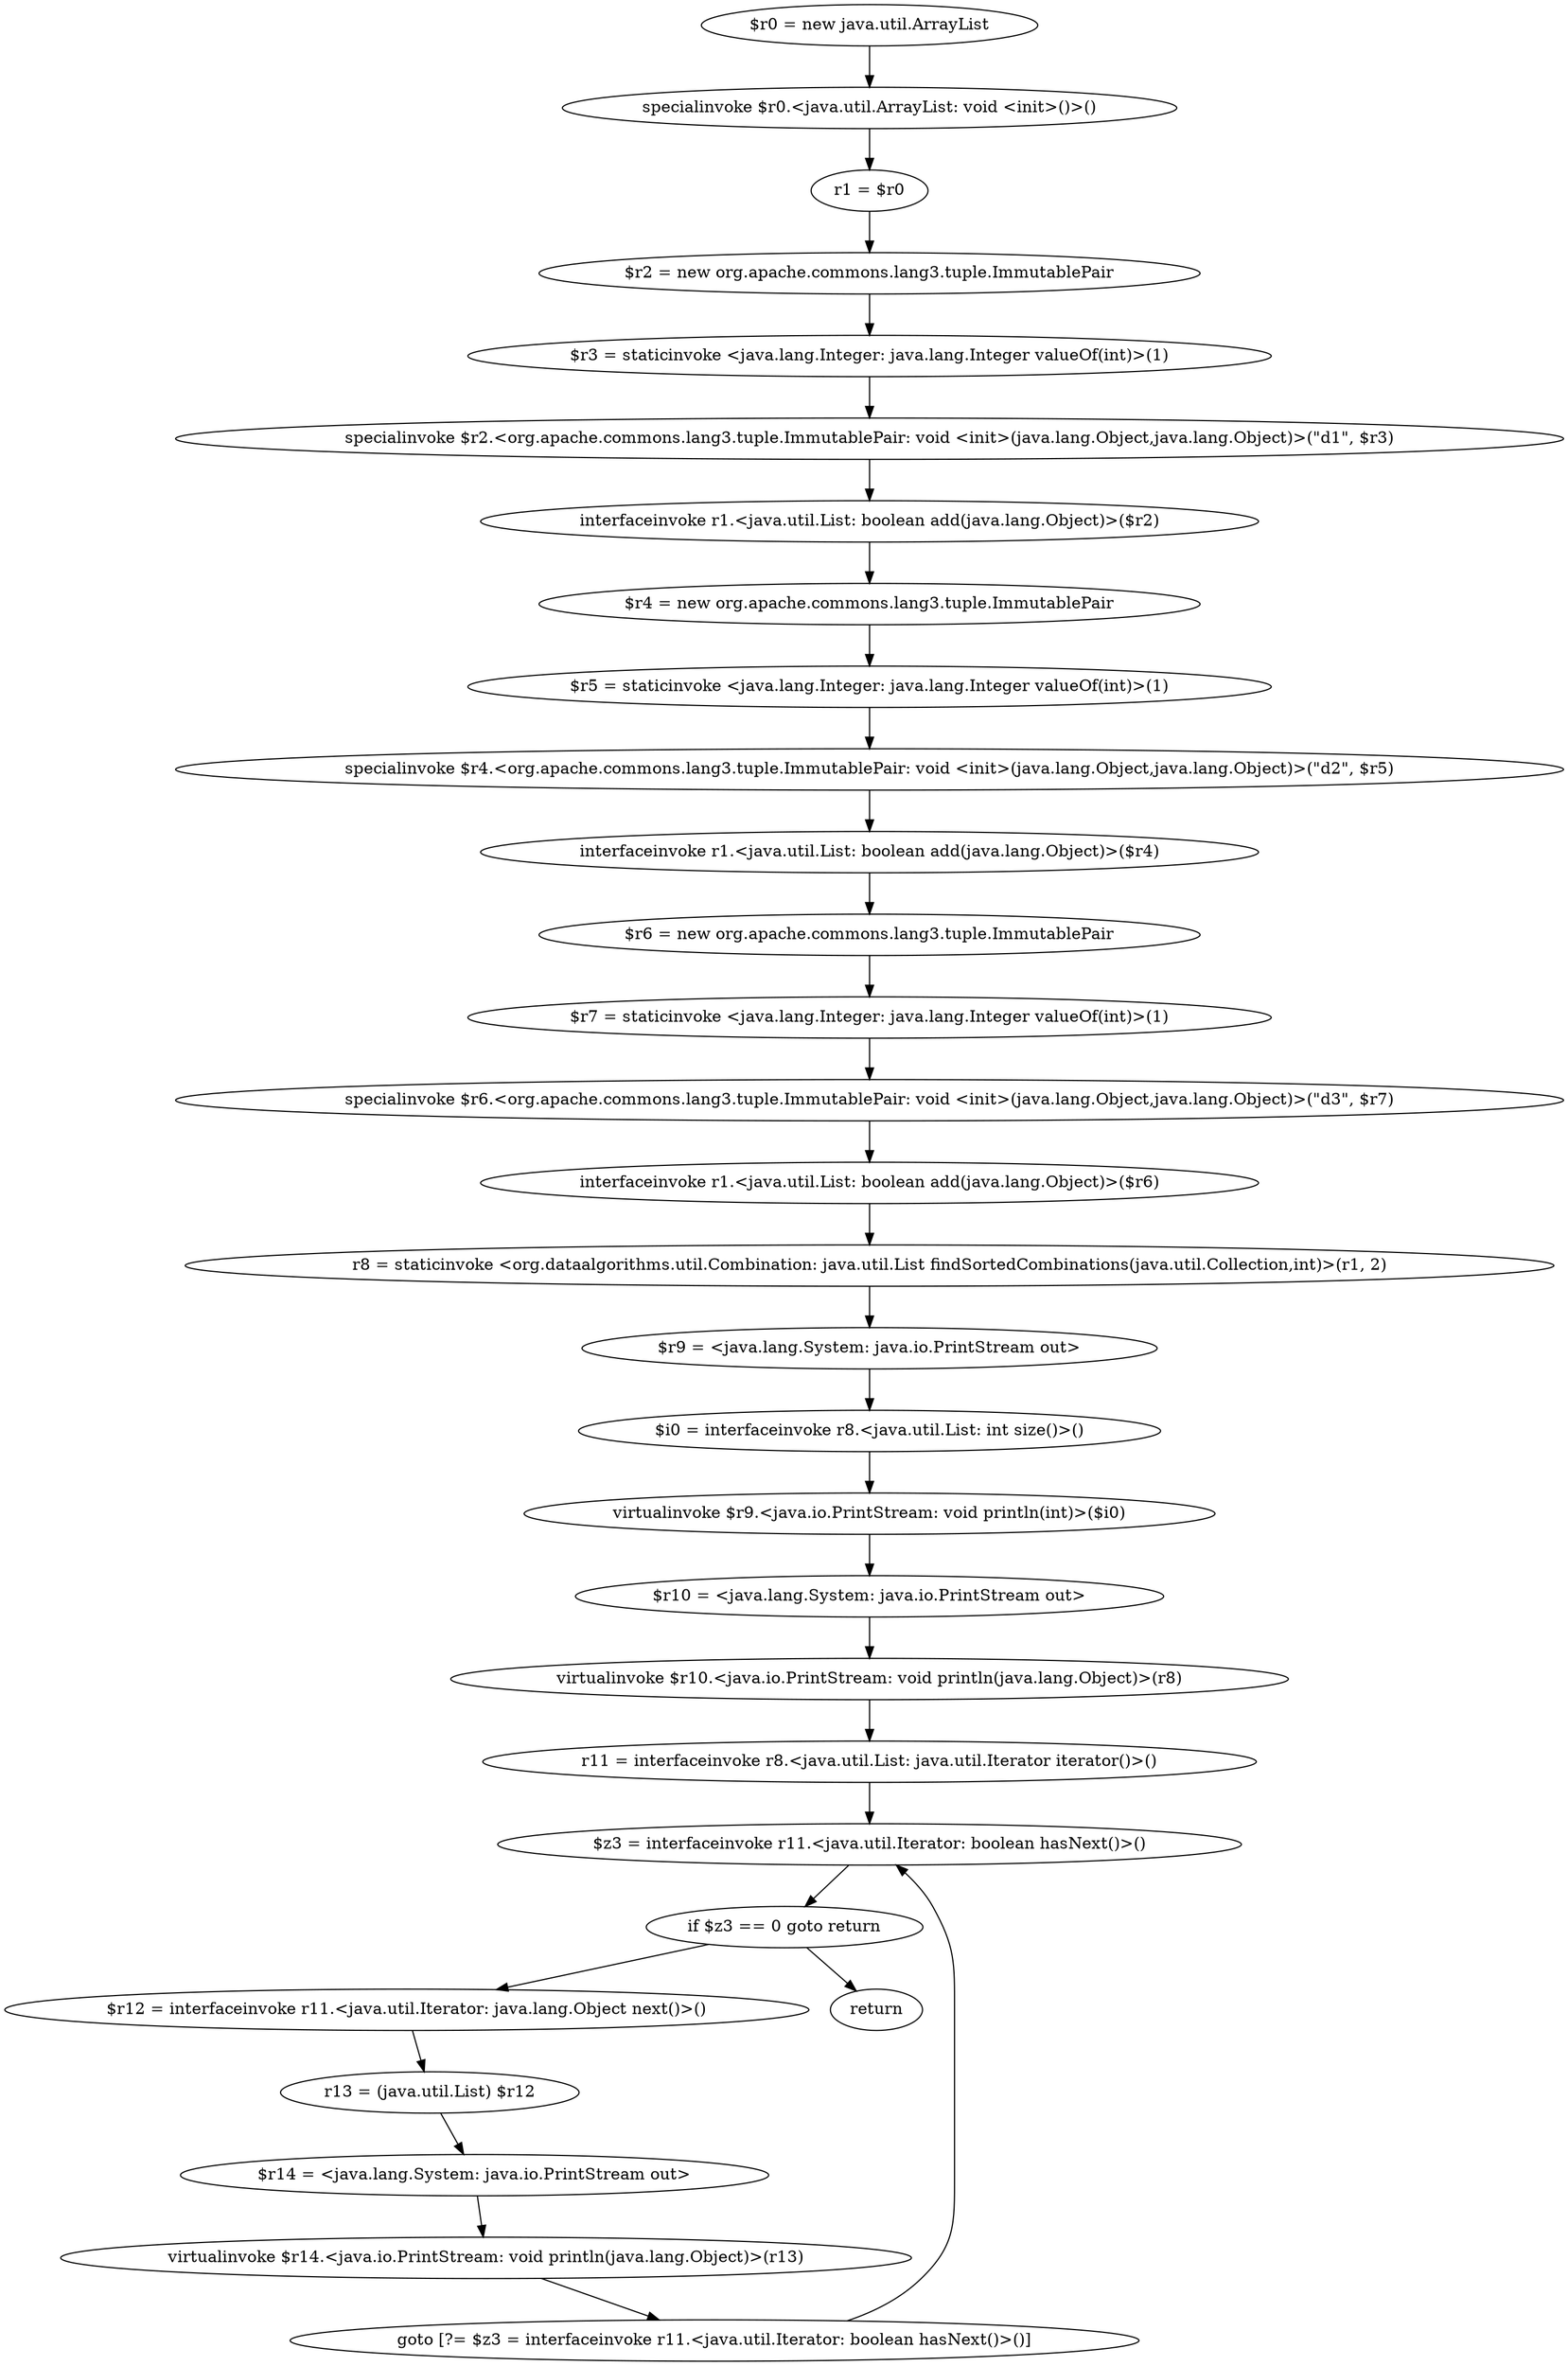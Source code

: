 digraph "unitGraph" {
    "$r0 = new java.util.ArrayList"
    "specialinvoke $r0.<java.util.ArrayList: void <init>()>()"
    "r1 = $r0"
    "$r2 = new org.apache.commons.lang3.tuple.ImmutablePair"
    "$r3 = staticinvoke <java.lang.Integer: java.lang.Integer valueOf(int)>(1)"
    "specialinvoke $r2.<org.apache.commons.lang3.tuple.ImmutablePair: void <init>(java.lang.Object,java.lang.Object)>(\"d1\", $r3)"
    "interfaceinvoke r1.<java.util.List: boolean add(java.lang.Object)>($r2)"
    "$r4 = new org.apache.commons.lang3.tuple.ImmutablePair"
    "$r5 = staticinvoke <java.lang.Integer: java.lang.Integer valueOf(int)>(1)"
    "specialinvoke $r4.<org.apache.commons.lang3.tuple.ImmutablePair: void <init>(java.lang.Object,java.lang.Object)>(\"d2\", $r5)"
    "interfaceinvoke r1.<java.util.List: boolean add(java.lang.Object)>($r4)"
    "$r6 = new org.apache.commons.lang3.tuple.ImmutablePair"
    "$r7 = staticinvoke <java.lang.Integer: java.lang.Integer valueOf(int)>(1)"
    "specialinvoke $r6.<org.apache.commons.lang3.tuple.ImmutablePair: void <init>(java.lang.Object,java.lang.Object)>(\"d3\", $r7)"
    "interfaceinvoke r1.<java.util.List: boolean add(java.lang.Object)>($r6)"
    "r8 = staticinvoke <org.dataalgorithms.util.Combination: java.util.List findSortedCombinations(java.util.Collection,int)>(r1, 2)"
    "$r9 = <java.lang.System: java.io.PrintStream out>"
    "$i0 = interfaceinvoke r8.<java.util.List: int size()>()"
    "virtualinvoke $r9.<java.io.PrintStream: void println(int)>($i0)"
    "$r10 = <java.lang.System: java.io.PrintStream out>"
    "virtualinvoke $r10.<java.io.PrintStream: void println(java.lang.Object)>(r8)"
    "r11 = interfaceinvoke r8.<java.util.List: java.util.Iterator iterator()>()"
    "$z3 = interfaceinvoke r11.<java.util.Iterator: boolean hasNext()>()"
    "if $z3 == 0 goto return"
    "$r12 = interfaceinvoke r11.<java.util.Iterator: java.lang.Object next()>()"
    "r13 = (java.util.List) $r12"
    "$r14 = <java.lang.System: java.io.PrintStream out>"
    "virtualinvoke $r14.<java.io.PrintStream: void println(java.lang.Object)>(r13)"
    "goto [?= $z3 = interfaceinvoke r11.<java.util.Iterator: boolean hasNext()>()]"
    "return"
    "$r0 = new java.util.ArrayList"->"specialinvoke $r0.<java.util.ArrayList: void <init>()>()";
    "specialinvoke $r0.<java.util.ArrayList: void <init>()>()"->"r1 = $r0";
    "r1 = $r0"->"$r2 = new org.apache.commons.lang3.tuple.ImmutablePair";
    "$r2 = new org.apache.commons.lang3.tuple.ImmutablePair"->"$r3 = staticinvoke <java.lang.Integer: java.lang.Integer valueOf(int)>(1)";
    "$r3 = staticinvoke <java.lang.Integer: java.lang.Integer valueOf(int)>(1)"->"specialinvoke $r2.<org.apache.commons.lang3.tuple.ImmutablePair: void <init>(java.lang.Object,java.lang.Object)>(\"d1\", $r3)";
    "specialinvoke $r2.<org.apache.commons.lang3.tuple.ImmutablePair: void <init>(java.lang.Object,java.lang.Object)>(\"d1\", $r3)"->"interfaceinvoke r1.<java.util.List: boolean add(java.lang.Object)>($r2)";
    "interfaceinvoke r1.<java.util.List: boolean add(java.lang.Object)>($r2)"->"$r4 = new org.apache.commons.lang3.tuple.ImmutablePair";
    "$r4 = new org.apache.commons.lang3.tuple.ImmutablePair"->"$r5 = staticinvoke <java.lang.Integer: java.lang.Integer valueOf(int)>(1)";
    "$r5 = staticinvoke <java.lang.Integer: java.lang.Integer valueOf(int)>(1)"->"specialinvoke $r4.<org.apache.commons.lang3.tuple.ImmutablePair: void <init>(java.lang.Object,java.lang.Object)>(\"d2\", $r5)";
    "specialinvoke $r4.<org.apache.commons.lang3.tuple.ImmutablePair: void <init>(java.lang.Object,java.lang.Object)>(\"d2\", $r5)"->"interfaceinvoke r1.<java.util.List: boolean add(java.lang.Object)>($r4)";
    "interfaceinvoke r1.<java.util.List: boolean add(java.lang.Object)>($r4)"->"$r6 = new org.apache.commons.lang3.tuple.ImmutablePair";
    "$r6 = new org.apache.commons.lang3.tuple.ImmutablePair"->"$r7 = staticinvoke <java.lang.Integer: java.lang.Integer valueOf(int)>(1)";
    "$r7 = staticinvoke <java.lang.Integer: java.lang.Integer valueOf(int)>(1)"->"specialinvoke $r6.<org.apache.commons.lang3.tuple.ImmutablePair: void <init>(java.lang.Object,java.lang.Object)>(\"d3\", $r7)";
    "specialinvoke $r6.<org.apache.commons.lang3.tuple.ImmutablePair: void <init>(java.lang.Object,java.lang.Object)>(\"d3\", $r7)"->"interfaceinvoke r1.<java.util.List: boolean add(java.lang.Object)>($r6)";
    "interfaceinvoke r1.<java.util.List: boolean add(java.lang.Object)>($r6)"->"r8 = staticinvoke <org.dataalgorithms.util.Combination: java.util.List findSortedCombinations(java.util.Collection,int)>(r1, 2)";
    "r8 = staticinvoke <org.dataalgorithms.util.Combination: java.util.List findSortedCombinations(java.util.Collection,int)>(r1, 2)"->"$r9 = <java.lang.System: java.io.PrintStream out>";
    "$r9 = <java.lang.System: java.io.PrintStream out>"->"$i0 = interfaceinvoke r8.<java.util.List: int size()>()";
    "$i0 = interfaceinvoke r8.<java.util.List: int size()>()"->"virtualinvoke $r9.<java.io.PrintStream: void println(int)>($i0)";
    "virtualinvoke $r9.<java.io.PrintStream: void println(int)>($i0)"->"$r10 = <java.lang.System: java.io.PrintStream out>";
    "$r10 = <java.lang.System: java.io.PrintStream out>"->"virtualinvoke $r10.<java.io.PrintStream: void println(java.lang.Object)>(r8)";
    "virtualinvoke $r10.<java.io.PrintStream: void println(java.lang.Object)>(r8)"->"r11 = interfaceinvoke r8.<java.util.List: java.util.Iterator iterator()>()";
    "r11 = interfaceinvoke r8.<java.util.List: java.util.Iterator iterator()>()"->"$z3 = interfaceinvoke r11.<java.util.Iterator: boolean hasNext()>()";
    "$z3 = interfaceinvoke r11.<java.util.Iterator: boolean hasNext()>()"->"if $z3 == 0 goto return";
    "if $z3 == 0 goto return"->"$r12 = interfaceinvoke r11.<java.util.Iterator: java.lang.Object next()>()";
    "if $z3 == 0 goto return"->"return";
    "$r12 = interfaceinvoke r11.<java.util.Iterator: java.lang.Object next()>()"->"r13 = (java.util.List) $r12";
    "r13 = (java.util.List) $r12"->"$r14 = <java.lang.System: java.io.PrintStream out>";
    "$r14 = <java.lang.System: java.io.PrintStream out>"->"virtualinvoke $r14.<java.io.PrintStream: void println(java.lang.Object)>(r13)";
    "virtualinvoke $r14.<java.io.PrintStream: void println(java.lang.Object)>(r13)"->"goto [?= $z3 = interfaceinvoke r11.<java.util.Iterator: boolean hasNext()>()]";
    "goto [?= $z3 = interfaceinvoke r11.<java.util.Iterator: boolean hasNext()>()]"->"$z3 = interfaceinvoke r11.<java.util.Iterator: boolean hasNext()>()";
}
